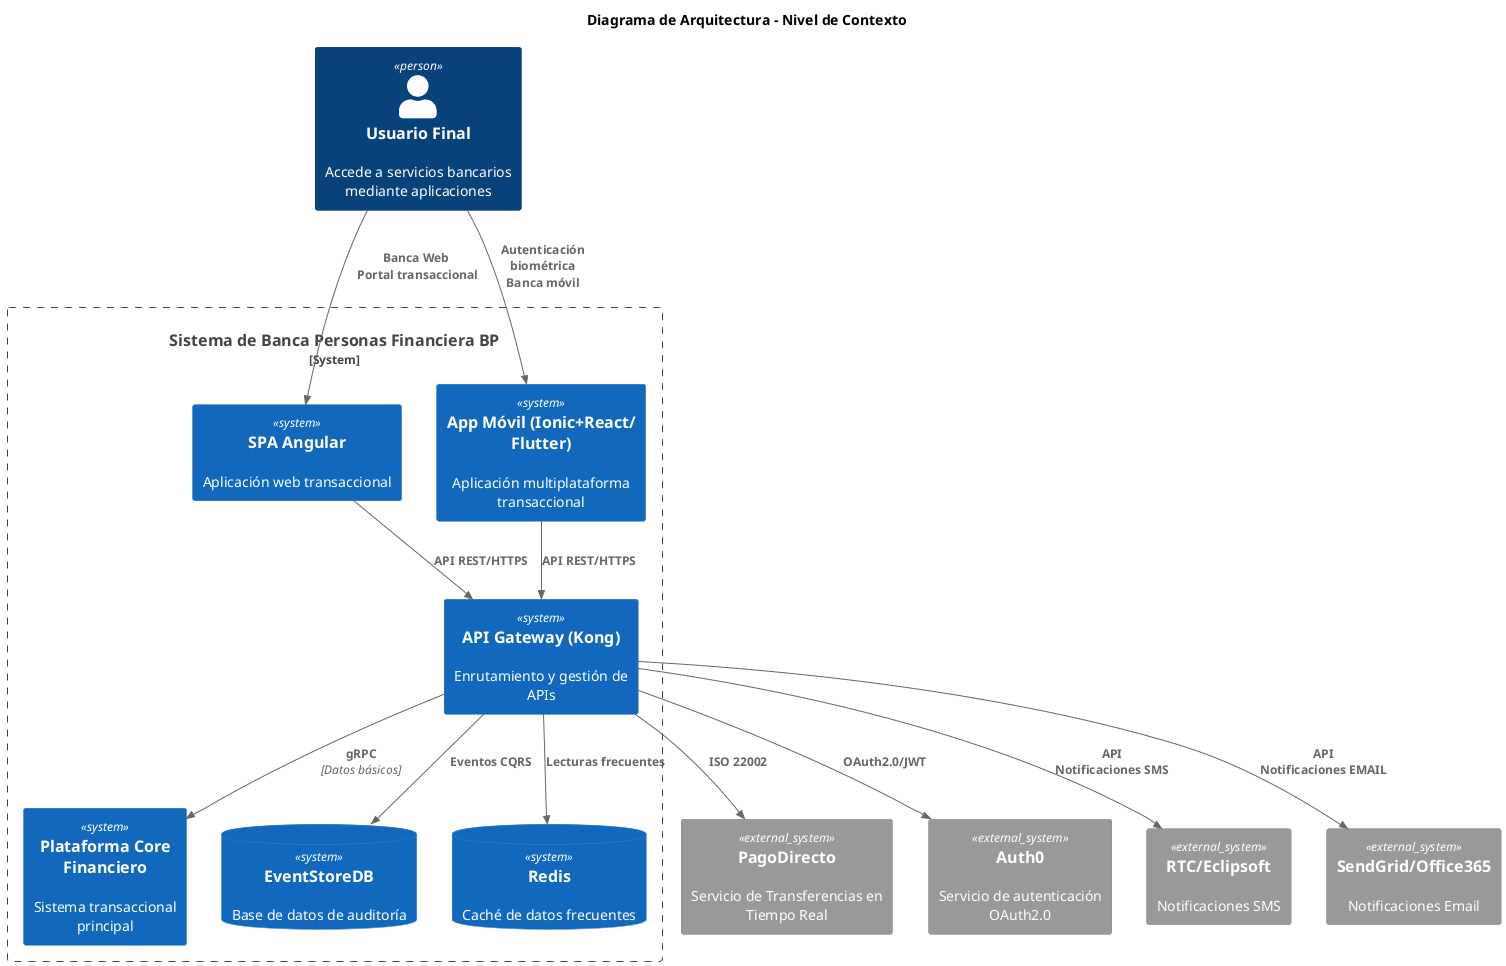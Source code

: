 
@startuml
!include <C4/C4_Context>

title Diagrama de Arquitectura - Nivel de Contexto

Person(usuario, "Usuario Final", "Accede a servicios bancarios mediante aplicaciones")

System_Boundary(bp, "Sistema de Banca Personas Financiera BP") {
    System(spa, "SPA Angular", "Aplicación web transaccional")
    System(mobile, "App Móvil (Ionic+React/ Flutter)", "Aplicación multiplataforma transaccional")
    System(api_gateway, "API Gateway (Kong)", "Enrutamiento y gestión de APIs")
    
    System(core, "Plataforma Core Financiero", "Sistema transaccional principal")
   
    SystemDb(audit_db, "EventStoreDB", "Base de datos de auditoría")
    SystemDb(redis, "Redis", "Caché de datos frecuentes")
}

System_Ext(banred, "PagoDirecto", "Servicio de Transferencias en Tiempo Real")
System_Ext(auth0, "Auth0", "Servicio de autenticación OAuth2.0")
System_Ext(twilio, "RTC/Eclipsoft", "Notificaciones SMS")
System_Ext(sendgrid, "SendGrid/Office365", "Notificaciones Email")

Rel(usuario, spa, "Banca Web \n Portal transaccional")
Rel(usuario, mobile, "Autenticación biométrica\nBanca móvil")

Rel(spa, api_gateway, "API REST/HTTPS")
Rel(mobile, api_gateway, "API REST/HTTPS")

Rel(api_gateway, core, "gRPC", "Datos básicos")
Rel(api_gateway, audit_db, "Eventos CQRS")
Rel(api_gateway, redis, "Lecturas frecuentes")

Rel(api_gateway, banred, "ISO 22002")
Rel(api_gateway, auth0, "OAuth2.0/JWT")
Rel(api_gateway, twilio, "API \nNotificaciones SMS")
Rel(api_gateway, sendgrid, "API \nNotificaciones EMAIL")

@enduml

